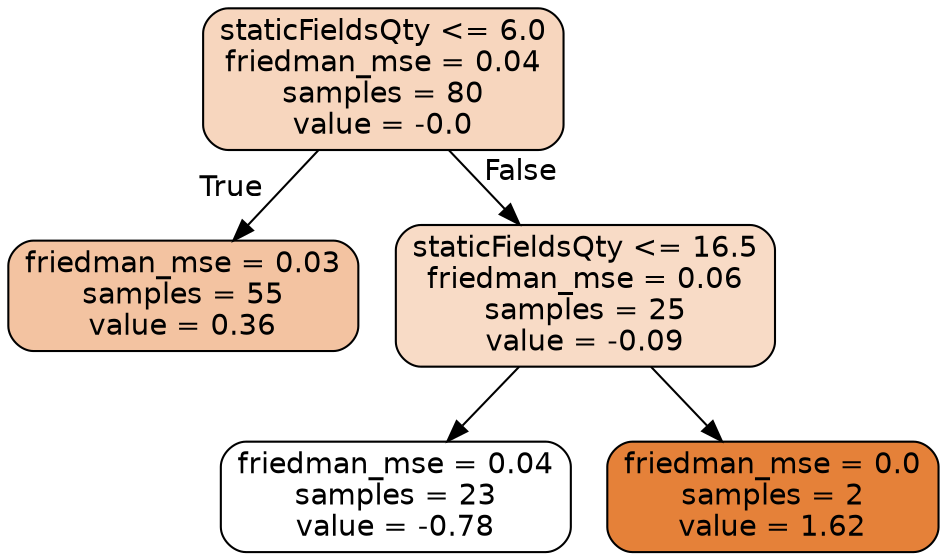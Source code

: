 digraph Tree {
node [shape=box, style="filled, rounded", color="black", fontname="helvetica"] ;
edge [fontname="helvetica"] ;
0 [label="staticFieldsQty <= 6.0\nfriedman_mse = 0.04\nsamples = 80\nvalue = -0.0", fillcolor="#f7d6be"] ;
1 [label="friedman_mse = 0.03\nsamples = 55\nvalue = 0.36", fillcolor="#f3c3a1"] ;
0 -> 1 [labeldistance=2.5, labelangle=45, headlabel="True"] ;
2 [label="staticFieldsQty <= 16.5\nfriedman_mse = 0.06\nsamples = 25\nvalue = -0.09", fillcolor="#f8dbc6"] ;
0 -> 2 [labeldistance=2.5, labelangle=-45, headlabel="False"] ;
3 [label="friedman_mse = 0.04\nsamples = 23\nvalue = -0.78", fillcolor="#ffffff"] ;
2 -> 3 ;
4 [label="friedman_mse = 0.0\nsamples = 2\nvalue = 1.62", fillcolor="#e58139"] ;
2 -> 4 ;
}